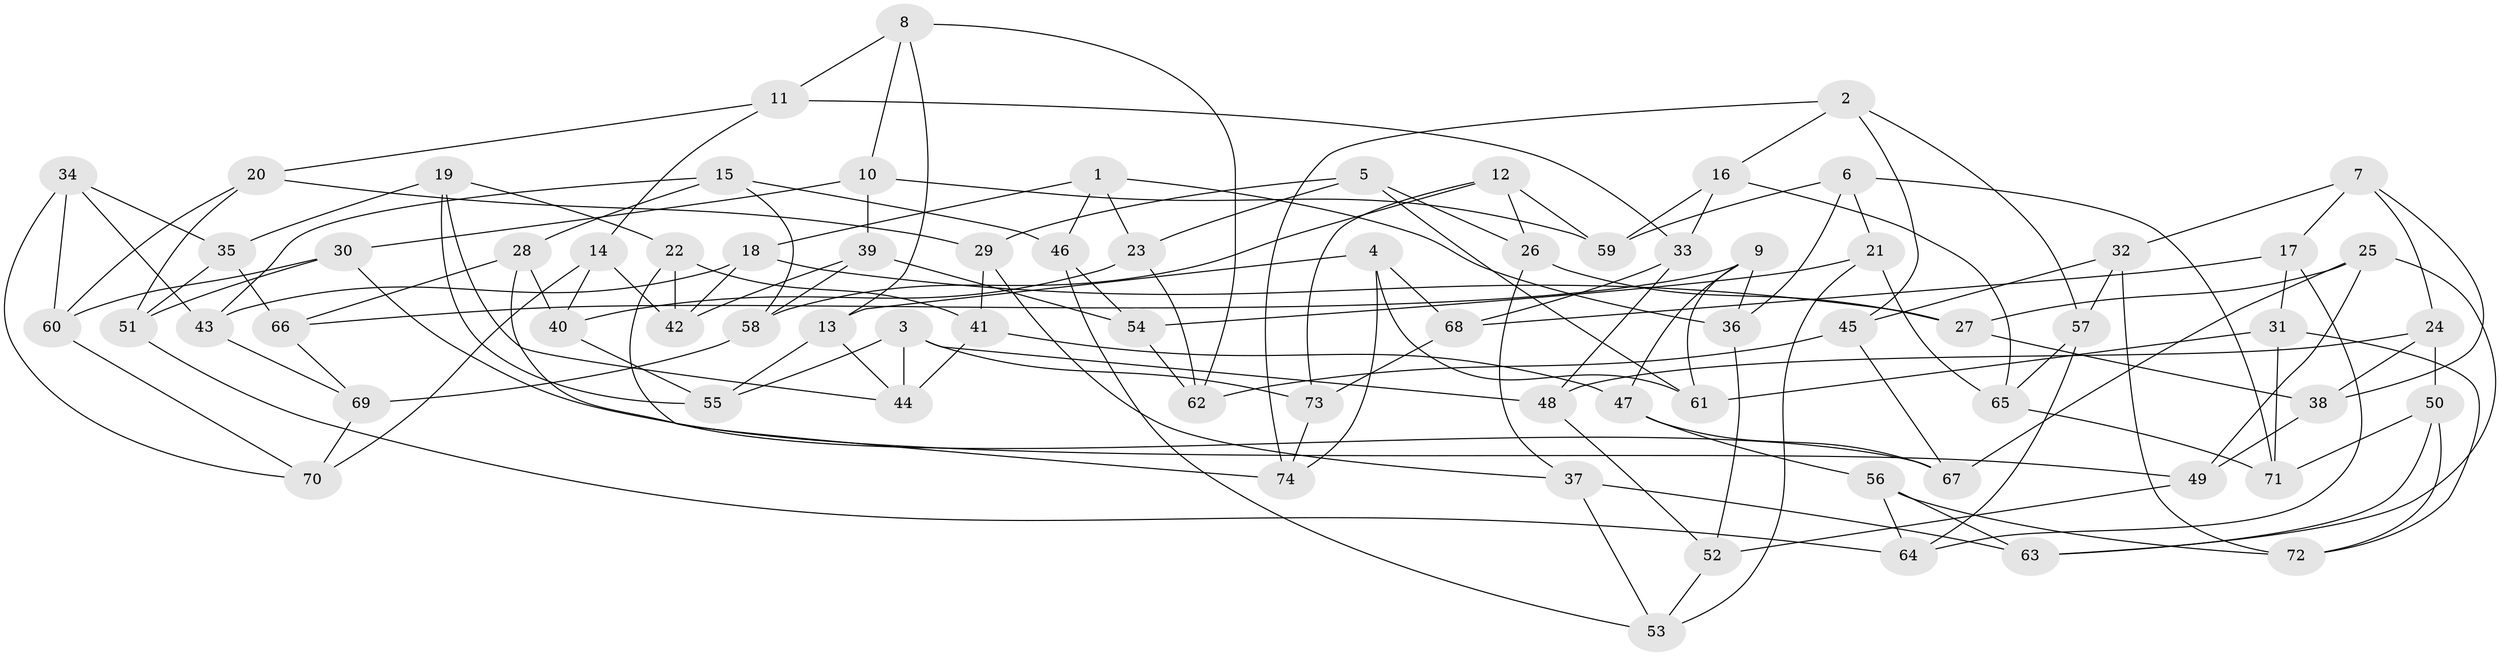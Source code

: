 // Generated by graph-tools (version 1.1) at 2025/37/03/09/25 02:37:52]
// undirected, 74 vertices, 148 edges
graph export_dot {
graph [start="1"]
  node [color=gray90,style=filled];
  1;
  2;
  3;
  4;
  5;
  6;
  7;
  8;
  9;
  10;
  11;
  12;
  13;
  14;
  15;
  16;
  17;
  18;
  19;
  20;
  21;
  22;
  23;
  24;
  25;
  26;
  27;
  28;
  29;
  30;
  31;
  32;
  33;
  34;
  35;
  36;
  37;
  38;
  39;
  40;
  41;
  42;
  43;
  44;
  45;
  46;
  47;
  48;
  49;
  50;
  51;
  52;
  53;
  54;
  55;
  56;
  57;
  58;
  59;
  60;
  61;
  62;
  63;
  64;
  65;
  66;
  67;
  68;
  69;
  70;
  71;
  72;
  73;
  74;
  1 -- 23;
  1 -- 18;
  1 -- 46;
  1 -- 36;
  2 -- 45;
  2 -- 74;
  2 -- 16;
  2 -- 57;
  3 -- 48;
  3 -- 73;
  3 -- 44;
  3 -- 55;
  4 -- 61;
  4 -- 68;
  4 -- 74;
  4 -- 13;
  5 -- 29;
  5 -- 61;
  5 -- 23;
  5 -- 26;
  6 -- 36;
  6 -- 71;
  6 -- 59;
  6 -- 21;
  7 -- 32;
  7 -- 17;
  7 -- 24;
  7 -- 38;
  8 -- 11;
  8 -- 13;
  8 -- 62;
  8 -- 10;
  9 -- 66;
  9 -- 61;
  9 -- 47;
  9 -- 36;
  10 -- 39;
  10 -- 30;
  10 -- 59;
  11 -- 20;
  11 -- 33;
  11 -- 14;
  12 -- 26;
  12 -- 73;
  12 -- 59;
  12 -- 58;
  13 -- 55;
  13 -- 44;
  14 -- 70;
  14 -- 42;
  14 -- 40;
  15 -- 28;
  15 -- 43;
  15 -- 58;
  15 -- 46;
  16 -- 33;
  16 -- 65;
  16 -- 59;
  17 -- 68;
  17 -- 31;
  17 -- 64;
  18 -- 27;
  18 -- 43;
  18 -- 42;
  19 -- 44;
  19 -- 35;
  19 -- 22;
  19 -- 55;
  20 -- 60;
  20 -- 29;
  20 -- 51;
  21 -- 65;
  21 -- 53;
  21 -- 54;
  22 -- 42;
  22 -- 74;
  22 -- 41;
  23 -- 62;
  23 -- 40;
  24 -- 38;
  24 -- 48;
  24 -- 50;
  25 -- 27;
  25 -- 67;
  25 -- 49;
  25 -- 63;
  26 -- 37;
  26 -- 27;
  27 -- 38;
  28 -- 40;
  28 -- 66;
  28 -- 67;
  29 -- 41;
  29 -- 37;
  30 -- 49;
  30 -- 51;
  30 -- 60;
  31 -- 72;
  31 -- 71;
  31 -- 61;
  32 -- 57;
  32 -- 45;
  32 -- 72;
  33 -- 68;
  33 -- 48;
  34 -- 70;
  34 -- 60;
  34 -- 35;
  34 -- 43;
  35 -- 66;
  35 -- 51;
  36 -- 52;
  37 -- 63;
  37 -- 53;
  38 -- 49;
  39 -- 54;
  39 -- 58;
  39 -- 42;
  40 -- 55;
  41 -- 44;
  41 -- 47;
  43 -- 69;
  45 -- 67;
  45 -- 62;
  46 -- 54;
  46 -- 53;
  47 -- 67;
  47 -- 56;
  48 -- 52;
  49 -- 52;
  50 -- 71;
  50 -- 63;
  50 -- 72;
  51 -- 64;
  52 -- 53;
  54 -- 62;
  56 -- 63;
  56 -- 64;
  56 -- 72;
  57 -- 65;
  57 -- 64;
  58 -- 69;
  60 -- 70;
  65 -- 71;
  66 -- 69;
  68 -- 73;
  69 -- 70;
  73 -- 74;
}
